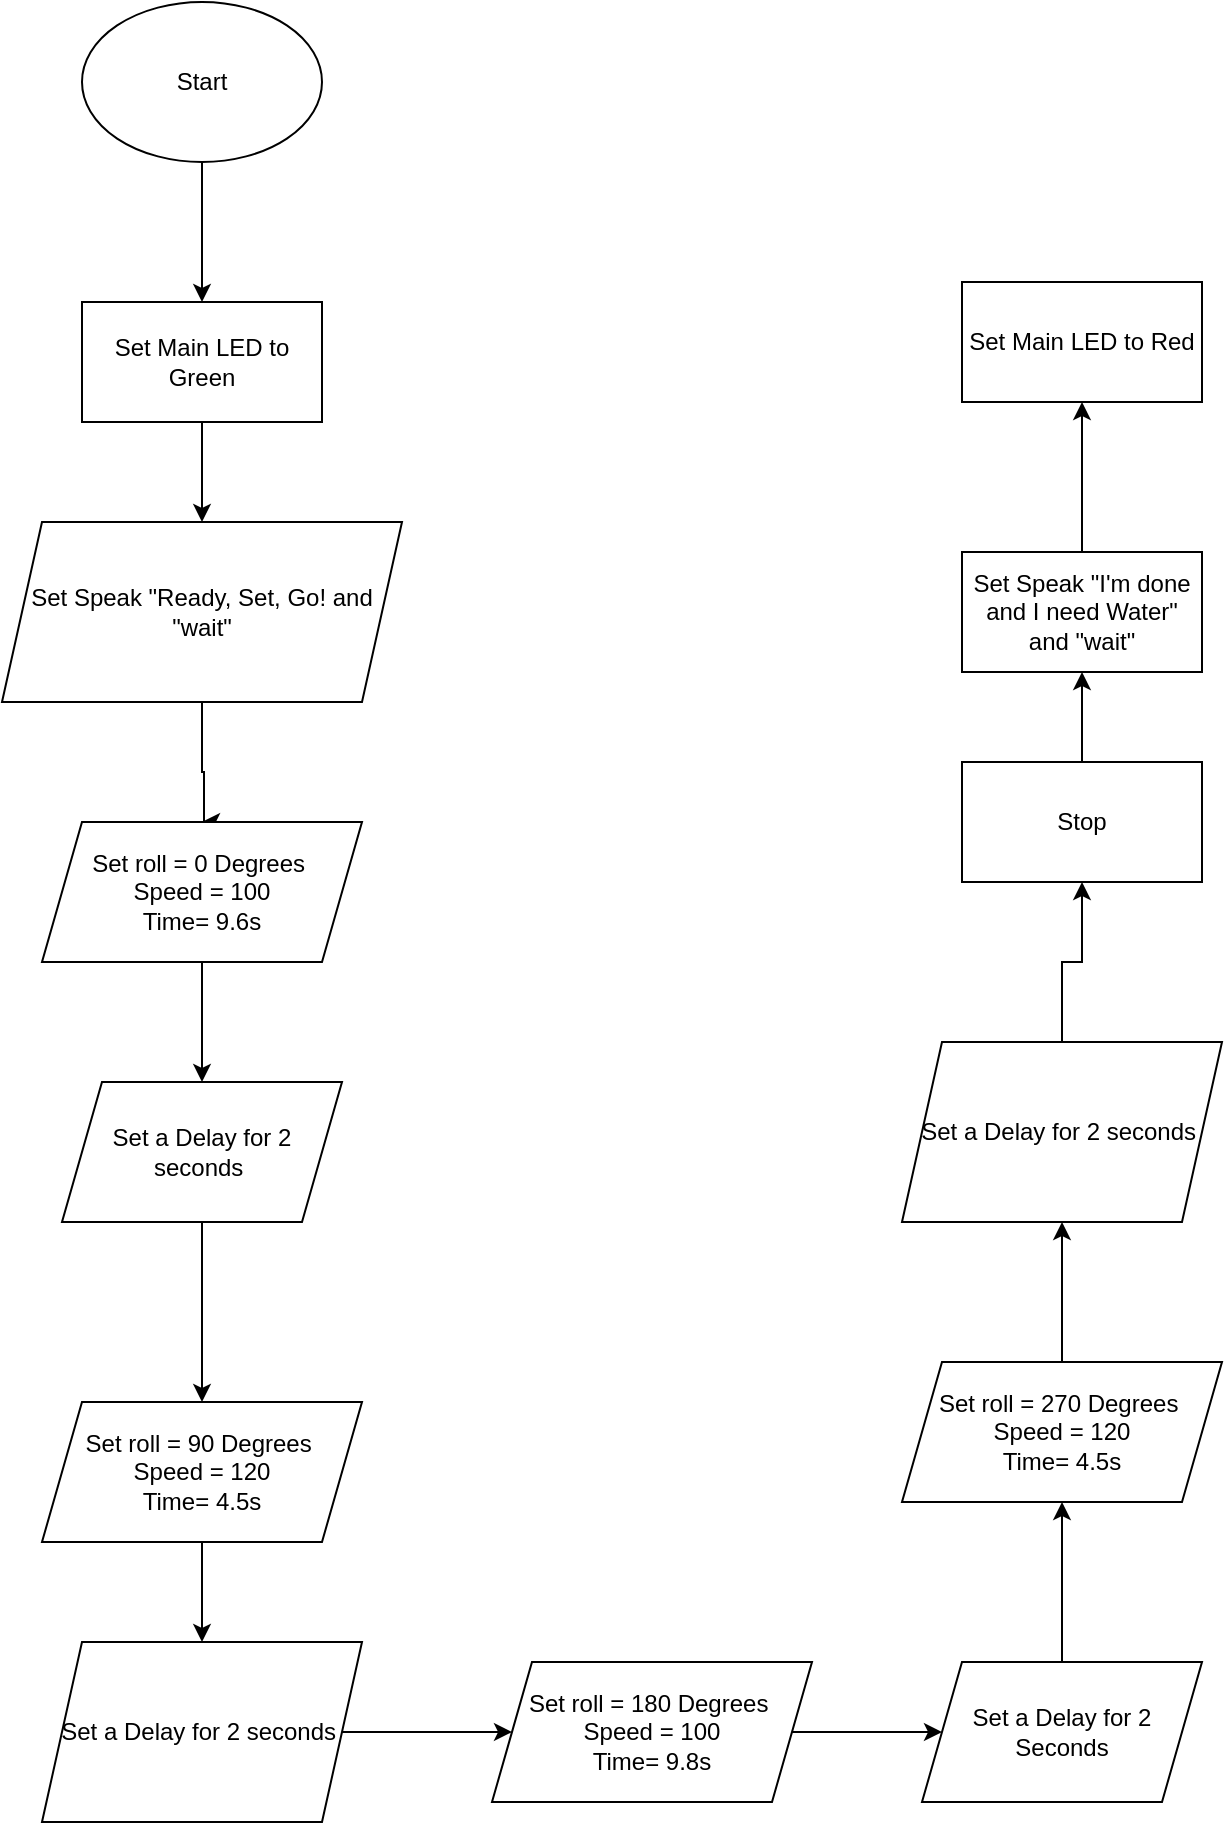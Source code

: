 <mxfile version="24.0.7" type="google">
  <diagram name="Page-1" id="yjr2vPIuOreViya2cYGH">
    <mxGraphModel dx="1050" dy="618" grid="1" gridSize="10" guides="1" tooltips="1" connect="1" arrows="1" fold="1" page="1" pageScale="1" pageWidth="850" pageHeight="1100" math="0" shadow="0">
      <root>
        <mxCell id="0" />
        <mxCell id="1" parent="0" />
        <mxCell id="PMHRBY-xHjiPG8WiGBpw-3" style="edgeStyle=orthogonalEdgeStyle;rounded=0;orthogonalLoop=1;jettySize=auto;html=1;entryX=0.5;entryY=0;entryDx=0;entryDy=0;" edge="1" parent="1" source="PMHRBY-xHjiPG8WiGBpw-1" target="PMHRBY-xHjiPG8WiGBpw-4">
          <mxGeometry relative="1" as="geometry">
            <mxPoint x="200" y="180" as="targetPoint" />
          </mxGeometry>
        </mxCell>
        <mxCell id="PMHRBY-xHjiPG8WiGBpw-1" value="Start" style="ellipse;whiteSpace=wrap;html=1;" vertex="1" parent="1">
          <mxGeometry x="140" y="10" width="120" height="80" as="geometry" />
        </mxCell>
        <mxCell id="PMHRBY-xHjiPG8WiGBpw-5" style="edgeStyle=orthogonalEdgeStyle;rounded=0;orthogonalLoop=1;jettySize=auto;html=1;" edge="1" parent="1" source="PMHRBY-xHjiPG8WiGBpw-4" target="PMHRBY-xHjiPG8WiGBpw-7">
          <mxGeometry relative="1" as="geometry">
            <mxPoint x="200" y="310" as="targetPoint" />
          </mxGeometry>
        </mxCell>
        <mxCell id="PMHRBY-xHjiPG8WiGBpw-4" value="Set Main LED to Green" style="rounded=0;whiteSpace=wrap;html=1;" vertex="1" parent="1">
          <mxGeometry x="140" y="160" width="120" height="60" as="geometry" />
        </mxCell>
        <mxCell id="PMHRBY-xHjiPG8WiGBpw-8" style="edgeStyle=orthogonalEdgeStyle;rounded=0;orthogonalLoop=1;jettySize=auto;html=1;exitX=0.5;exitY=1;exitDx=0;exitDy=0;entryX=0.5;entryY=0;entryDx=0;entryDy=0;" edge="1" parent="1" source="PMHRBY-xHjiPG8WiGBpw-7" target="PMHRBY-xHjiPG8WiGBpw-11">
          <mxGeometry relative="1" as="geometry">
            <mxPoint x="200" y="430" as="targetPoint" />
            <Array as="points">
              <mxPoint x="200" y="395" />
              <mxPoint x="201" y="395" />
            </Array>
          </mxGeometry>
        </mxCell>
        <mxCell id="PMHRBY-xHjiPG8WiGBpw-7" value="Set Speak &quot;Ready, Set, Go! and &quot;wait&quot;" style="shape=parallelogram;perimeter=parallelogramPerimeter;whiteSpace=wrap;html=1;fixedSize=1;" vertex="1" parent="1">
          <mxGeometry x="100" y="270" width="200" height="90" as="geometry" />
        </mxCell>
        <mxCell id="PMHRBY-xHjiPG8WiGBpw-12" style="edgeStyle=orthogonalEdgeStyle;rounded=0;orthogonalLoop=1;jettySize=auto;html=1;entryX=0.5;entryY=0;entryDx=0;entryDy=0;" edge="1" parent="1" source="PMHRBY-xHjiPG8WiGBpw-9" target="PMHRBY-xHjiPG8WiGBpw-14">
          <mxGeometry relative="1" as="geometry">
            <mxPoint x="200" y="700" as="targetPoint" />
          </mxGeometry>
        </mxCell>
        <mxCell id="PMHRBY-xHjiPG8WiGBpw-9" value="Set a Delay for 2 seconds&amp;nbsp;" style="shape=parallelogram;perimeter=parallelogramPerimeter;whiteSpace=wrap;html=1;fixedSize=1;" vertex="1" parent="1">
          <mxGeometry x="130" y="550" width="140" height="70" as="geometry" />
        </mxCell>
        <mxCell id="PMHRBY-xHjiPG8WiGBpw-13" style="edgeStyle=orthogonalEdgeStyle;rounded=0;orthogonalLoop=1;jettySize=auto;html=1;entryX=0.5;entryY=0;entryDx=0;entryDy=0;" edge="1" parent="1" source="PMHRBY-xHjiPG8WiGBpw-11" target="PMHRBY-xHjiPG8WiGBpw-9">
          <mxGeometry relative="1" as="geometry" />
        </mxCell>
        <mxCell id="PMHRBY-xHjiPG8WiGBpw-11" value="Set roll = 0 Degrees&amp;nbsp;&lt;div&gt;Speed = 100&lt;/div&gt;&lt;div&gt;Time= 9.6s&lt;/div&gt;" style="shape=parallelogram;perimeter=parallelogramPerimeter;whiteSpace=wrap;html=1;fixedSize=1;" vertex="1" parent="1">
          <mxGeometry x="120" y="420" width="160" height="70" as="geometry" />
        </mxCell>
        <mxCell id="PMHRBY-xHjiPG8WiGBpw-16" style="edgeStyle=orthogonalEdgeStyle;rounded=0;orthogonalLoop=1;jettySize=auto;html=1;entryX=0.5;entryY=0;entryDx=0;entryDy=0;" edge="1" parent="1" source="PMHRBY-xHjiPG8WiGBpw-14" target="PMHRBY-xHjiPG8WiGBpw-15">
          <mxGeometry relative="1" as="geometry" />
        </mxCell>
        <mxCell id="PMHRBY-xHjiPG8WiGBpw-14" value="Set roll = 90 Degrees&amp;nbsp;&lt;div&gt;Speed = 120&lt;/div&gt;&lt;div&gt;Time= 4.5s&lt;/div&gt;" style="shape=parallelogram;perimeter=parallelogramPerimeter;whiteSpace=wrap;html=1;fixedSize=1;" vertex="1" parent="1">
          <mxGeometry x="120" y="710" width="160" height="70" as="geometry" />
        </mxCell>
        <mxCell id="PMHRBY-xHjiPG8WiGBpw-19" style="edgeStyle=orthogonalEdgeStyle;rounded=0;orthogonalLoop=1;jettySize=auto;html=1;exitX=1;exitY=0.5;exitDx=0;exitDy=0;entryX=0;entryY=0.5;entryDx=0;entryDy=0;" edge="1" parent="1" source="PMHRBY-xHjiPG8WiGBpw-15" target="PMHRBY-xHjiPG8WiGBpw-18">
          <mxGeometry relative="1" as="geometry" />
        </mxCell>
        <mxCell id="PMHRBY-xHjiPG8WiGBpw-15" value="Set a Delay for 2 seconds&amp;nbsp;" style="shape=parallelogram;perimeter=parallelogramPerimeter;whiteSpace=wrap;html=1;fixedSize=1;" vertex="1" parent="1">
          <mxGeometry x="120" y="830" width="160" height="90" as="geometry" />
        </mxCell>
        <mxCell id="PMHRBY-xHjiPG8WiGBpw-20" style="edgeStyle=orthogonalEdgeStyle;rounded=0;orthogonalLoop=1;jettySize=auto;html=1;entryX=0;entryY=0.5;entryDx=0;entryDy=0;" edge="1" parent="1" source="PMHRBY-xHjiPG8WiGBpw-18" target="PMHRBY-xHjiPG8WiGBpw-21">
          <mxGeometry relative="1" as="geometry">
            <mxPoint x="570" y="875" as="targetPoint" />
          </mxGeometry>
        </mxCell>
        <mxCell id="PMHRBY-xHjiPG8WiGBpw-18" value="Set roll = 180 Degrees&amp;nbsp;&lt;div&gt;Speed = 100&lt;/div&gt;&lt;div&gt;Time= 9.8s&lt;/div&gt;" style="shape=parallelogram;perimeter=parallelogramPerimeter;whiteSpace=wrap;html=1;fixedSize=1;" vertex="1" parent="1">
          <mxGeometry x="345" y="840" width="160" height="70" as="geometry" />
        </mxCell>
        <mxCell id="PMHRBY-xHjiPG8WiGBpw-24" style="edgeStyle=orthogonalEdgeStyle;rounded=0;orthogonalLoop=1;jettySize=auto;html=1;entryX=0.5;entryY=1;entryDx=0;entryDy=0;" edge="1" parent="1" source="PMHRBY-xHjiPG8WiGBpw-21" target="PMHRBY-xHjiPG8WiGBpw-23">
          <mxGeometry relative="1" as="geometry" />
        </mxCell>
        <mxCell id="PMHRBY-xHjiPG8WiGBpw-21" value="Set a Delay for 2 Seconds" style="shape=parallelogram;perimeter=parallelogramPerimeter;whiteSpace=wrap;html=1;fixedSize=1;" vertex="1" parent="1">
          <mxGeometry x="560" y="840" width="140" height="70" as="geometry" />
        </mxCell>
        <mxCell id="PMHRBY-xHjiPG8WiGBpw-26" style="edgeStyle=orthogonalEdgeStyle;rounded=0;orthogonalLoop=1;jettySize=auto;html=1;entryX=0.5;entryY=1;entryDx=0;entryDy=0;" edge="1" parent="1" source="PMHRBY-xHjiPG8WiGBpw-23" target="PMHRBY-xHjiPG8WiGBpw-25">
          <mxGeometry relative="1" as="geometry" />
        </mxCell>
        <mxCell id="PMHRBY-xHjiPG8WiGBpw-23" value="Set roll = 270 Degrees&amp;nbsp;&lt;div&gt;Speed = 120&lt;/div&gt;&lt;div&gt;Time= 4.5s&lt;/div&gt;" style="shape=parallelogram;perimeter=parallelogramPerimeter;whiteSpace=wrap;html=1;fixedSize=1;" vertex="1" parent="1">
          <mxGeometry x="550" y="690" width="160" height="70" as="geometry" />
        </mxCell>
        <mxCell id="PMHRBY-xHjiPG8WiGBpw-28" style="edgeStyle=orthogonalEdgeStyle;rounded=0;orthogonalLoop=1;jettySize=auto;html=1;entryX=0.5;entryY=1;entryDx=0;entryDy=0;" edge="1" parent="1" source="PMHRBY-xHjiPG8WiGBpw-25" target="PMHRBY-xHjiPG8WiGBpw-27">
          <mxGeometry relative="1" as="geometry" />
        </mxCell>
        <mxCell id="PMHRBY-xHjiPG8WiGBpw-25" value="Set a Delay for 2 seconds&amp;nbsp;" style="shape=parallelogram;perimeter=parallelogramPerimeter;whiteSpace=wrap;html=1;fixedSize=1;" vertex="1" parent="1">
          <mxGeometry x="550" y="530" width="160" height="90" as="geometry" />
        </mxCell>
        <mxCell id="PMHRBY-xHjiPG8WiGBpw-30" style="edgeStyle=orthogonalEdgeStyle;rounded=0;orthogonalLoop=1;jettySize=auto;html=1;entryX=0.5;entryY=1;entryDx=0;entryDy=0;" edge="1" parent="1" source="PMHRBY-xHjiPG8WiGBpw-27" target="PMHRBY-xHjiPG8WiGBpw-29">
          <mxGeometry relative="1" as="geometry">
            <mxPoint x="640" y="370" as="targetPoint" />
          </mxGeometry>
        </mxCell>
        <mxCell id="PMHRBY-xHjiPG8WiGBpw-27" value="Stop" style="rounded=0;whiteSpace=wrap;html=1;" vertex="1" parent="1">
          <mxGeometry x="580" y="390" width="120" height="60" as="geometry" />
        </mxCell>
        <mxCell id="PMHRBY-xHjiPG8WiGBpw-32" style="edgeStyle=orthogonalEdgeStyle;rounded=0;orthogonalLoop=1;jettySize=auto;html=1;entryX=0.5;entryY=1;entryDx=0;entryDy=0;" edge="1" parent="1" source="PMHRBY-xHjiPG8WiGBpw-29" target="PMHRBY-xHjiPG8WiGBpw-31">
          <mxGeometry relative="1" as="geometry" />
        </mxCell>
        <mxCell id="PMHRBY-xHjiPG8WiGBpw-29" value="Set Speak &quot;I&#39;m done and I need Water&quot; and &quot;wait&quot;" style="rounded=0;whiteSpace=wrap;html=1;" vertex="1" parent="1">
          <mxGeometry x="580" y="285" width="120" height="60" as="geometry" />
        </mxCell>
        <mxCell id="PMHRBY-xHjiPG8WiGBpw-31" value="Set Main LED to Red" style="rounded=0;whiteSpace=wrap;html=1;" vertex="1" parent="1">
          <mxGeometry x="580" y="150" width="120" height="60" as="geometry" />
        </mxCell>
      </root>
    </mxGraphModel>
  </diagram>
</mxfile>
